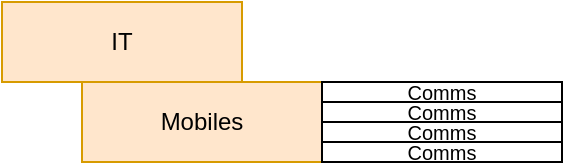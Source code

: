 <mxfile version="28.2.5">
  <diagram name="Page-1" id="2lxO7EbtZyUlad4pOYtL">
    <mxGraphModel dx="1426" dy="751" grid="1" gridSize="10" guides="1" tooltips="1" connect="1" arrows="1" fold="1" page="1" pageScale="1" pageWidth="850" pageHeight="1100" math="0" shadow="0">
      <root>
        <mxCell id="0" />
        <mxCell id="1" parent="0" />
        <mxCell id="mEJ6w_H8EPU12mAF9A9W-1" value="IT" style="rounded=0;whiteSpace=wrap;html=1;fillColor=#ffe6cc;strokeColor=#d79b00;" vertex="1" parent="1">
          <mxGeometry x="480" y="120" width="120" height="40" as="geometry" />
        </mxCell>
        <mxCell id="mEJ6w_H8EPU12mAF9A9W-2" value="Mobiles" style="rounded=0;whiteSpace=wrap;html=1;fillColor=#ffe6cc;strokeColor=#d79b00;" vertex="1" parent="1">
          <mxGeometry x="520" y="160" width="120" height="40" as="geometry" />
        </mxCell>
        <mxCell id="mEJ6w_H8EPU12mAF9A9W-3" value="&lt;font style=&quot;font-size: 10px;&quot;&gt;Comms&lt;/font&gt;" style="rounded=0;whiteSpace=wrap;html=1;" vertex="1" parent="1">
          <mxGeometry x="640" y="160" width="120" height="10" as="geometry" />
        </mxCell>
        <mxCell id="mEJ6w_H8EPU12mAF9A9W-4" value="&lt;font style=&quot;font-size: 10px;&quot;&gt;Comms&lt;/font&gt;" style="rounded=0;whiteSpace=wrap;html=1;" vertex="1" parent="1">
          <mxGeometry x="640" y="170" width="120" height="10" as="geometry" />
        </mxCell>
        <mxCell id="mEJ6w_H8EPU12mAF9A9W-5" value="&lt;font style=&quot;font-size: 10px;&quot;&gt;Comms&lt;/font&gt;" style="rounded=0;whiteSpace=wrap;html=1;" vertex="1" parent="1">
          <mxGeometry x="640" y="180" width="120" height="10" as="geometry" />
        </mxCell>
        <mxCell id="mEJ6w_H8EPU12mAF9A9W-6" value="&lt;font style=&quot;font-size: 10px;&quot;&gt;Comms&lt;/font&gt;" style="rounded=0;whiteSpace=wrap;html=1;" vertex="1" parent="1">
          <mxGeometry x="640" y="190" width="120" height="10" as="geometry" />
        </mxCell>
      </root>
    </mxGraphModel>
  </diagram>
</mxfile>
